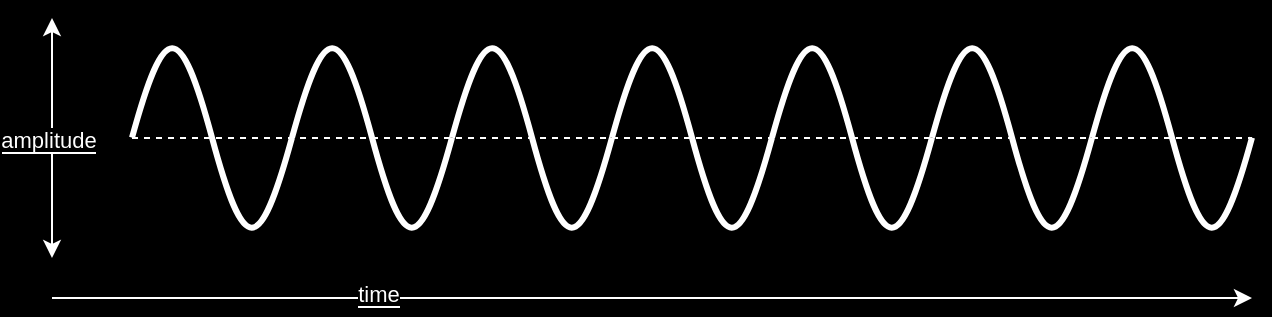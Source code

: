 <mxfile version="12.9.13" type="device" pages="4"><diagram id="P9WUOTsUa2qoaQSdu3tm" name="analog"><mxGraphModel dx="296" dy="227" grid="1" gridSize="10" guides="1" tooltips="1" connect="1" arrows="1" fold="1" page="1" pageScale="1" pageWidth="1100" pageHeight="850" background="#000000" math="0" shadow="0"><root><mxCell id="0"/><mxCell id="1" parent="0"/><mxCell id="4wUJK3XQb9-PSc-ljgVv-2" value="" style="pointerEvents=1;verticalLabelPosition=bottom;shadow=0;dashed=0;align=center;html=1;verticalAlign=top;shape=mxgraph.electrical.waveforms.sine_wave;strokeColor=#FFFFFF;strokeWidth=3;" vertex="1" parent="1"><mxGeometry x="160" y="160" width="80" height="120" as="geometry"/></mxCell><mxCell id="4wUJK3XQb9-PSc-ljgVv-3" value="" style="pointerEvents=1;verticalLabelPosition=bottom;shadow=0;dashed=0;align=center;html=1;verticalAlign=top;shape=mxgraph.electrical.waveforms.sine_wave;strokeColor=#FFFFFF;strokeWidth=3;" vertex="1" parent="1"><mxGeometry x="240" y="160" width="80" height="120" as="geometry"/></mxCell><mxCell id="4wUJK3XQb9-PSc-ljgVv-4" value="" style="pointerEvents=1;verticalLabelPosition=bottom;shadow=0;dashed=0;align=center;html=1;verticalAlign=top;shape=mxgraph.electrical.waveforms.sine_wave;strokeColor=#FFFFFF;strokeWidth=3;" vertex="1" parent="1"><mxGeometry x="320" y="160" width="80" height="120" as="geometry"/></mxCell><mxCell id="4wUJK3XQb9-PSc-ljgVv-5" value="" style="pointerEvents=1;verticalLabelPosition=bottom;shadow=0;dashed=0;align=center;html=1;verticalAlign=top;shape=mxgraph.electrical.waveforms.sine_wave;strokeColor=#FFFFFF;strokeWidth=3;" vertex="1" parent="1"><mxGeometry x="400" y="160" width="80" height="120" as="geometry"/></mxCell><mxCell id="4wUJK3XQb9-PSc-ljgVv-6" value="" style="pointerEvents=1;verticalLabelPosition=bottom;shadow=0;dashed=0;align=center;html=1;verticalAlign=top;shape=mxgraph.electrical.waveforms.sine_wave;strokeColor=#FFFFFF;strokeWidth=3;" vertex="1" parent="1"><mxGeometry x="480" y="160" width="80" height="120" as="geometry"/></mxCell><mxCell id="4wUJK3XQb9-PSc-ljgVv-7" value="" style="pointerEvents=1;verticalLabelPosition=bottom;shadow=0;dashed=0;align=center;html=1;verticalAlign=top;shape=mxgraph.electrical.waveforms.sine_wave;strokeColor=#FFFFFF;strokeWidth=3;" vertex="1" parent="1"><mxGeometry x="560" y="160" width="80" height="120" as="geometry"/></mxCell><mxCell id="4wUJK3XQb9-PSc-ljgVv-8" value="" style="pointerEvents=1;verticalLabelPosition=bottom;shadow=0;dashed=0;align=center;html=1;verticalAlign=top;shape=mxgraph.electrical.waveforms.sine_wave;strokeColor=#FFFFFF;strokeWidth=3;" vertex="1" parent="1"><mxGeometry x="640" y="160" width="80" height="120" as="geometry"/></mxCell><mxCell id="4wUJK3XQb9-PSc-ljgVv-9" value="" style="endArrow=classic;html=1;strokeColor=#FFFFFF;" edge="1" parent="1"><mxGeometry width="50" height="50" relative="1" as="geometry"><mxPoint x="120" y="300" as="sourcePoint"/><mxPoint x="720" y="300" as="targetPoint"/></mxGeometry></mxCell><mxCell id="4wUJK3XQb9-PSc-ljgVv-10" value="&lt;font color=&quot;#ffffff&quot; style=&quot;background-color: rgb(0 , 0 , 0)&quot;&gt;time&lt;/font&gt;" style="edgeLabel;html=1;align=center;verticalAlign=middle;resizable=0;points=[];" vertex="1" connectable="0" parent="4wUJK3XQb9-PSc-ljgVv-9"><mxGeometry x="-0.458" y="2" relative="1" as="geometry"><mxPoint as="offset"/></mxGeometry></mxCell><mxCell id="4wUJK3XQb9-PSc-ljgVv-11" value="" style="endArrow=classic;html=1;strokeColor=#FFFFFF;startArrow=classic;startFill=1;" edge="1" parent="1"><mxGeometry width="50" height="50" relative="1" as="geometry"><mxPoint x="120" y="280" as="sourcePoint"/><mxPoint x="120" y="160" as="targetPoint"/></mxGeometry></mxCell><mxCell id="4wUJK3XQb9-PSc-ljgVv-12" value="&lt;font color=&quot;#ffffff&quot; style=&quot;background-color: rgb(0 , 0 , 0)&quot;&gt;amplitude&lt;/font&gt;" style="edgeLabel;html=1;align=center;verticalAlign=middle;resizable=0;points=[];" vertex="1" connectable="0" parent="4wUJK3XQb9-PSc-ljgVv-11"><mxGeometry x="-0.458" y="2" relative="1" as="geometry"><mxPoint y="-27" as="offset"/></mxGeometry></mxCell><mxCell id="4wUJK3XQb9-PSc-ljgVv-13" value="" style="endArrow=none;html=1;strokeColor=#FFFFFF;endFill=0;dashed=1;" edge="1" parent="1"><mxGeometry width="50" height="50" relative="1" as="geometry"><mxPoint x="160" y="220" as="sourcePoint"/><mxPoint x="720" y="220" as="targetPoint"/></mxGeometry></mxCell></root></mxGraphModel></diagram><diagram name="digital1" id="lPBSYrOm7v6qy6G3WeTW"><mxGraphModel dx="889" dy="680" grid="1" gridSize="10" guides="1" tooltips="1" connect="1" arrows="1" fold="1" page="1" pageScale="1" pageWidth="1100" pageHeight="850" background="#000000" math="0" shadow="0"><root><mxCell id="tKIRIE_l2XGxVsFxJ38E-0"/><mxCell id="tKIRIE_l2XGxVsFxJ38E-1" parent="tKIRIE_l2XGxVsFxJ38E-0"/><mxCell id="rvOrDoJmi7X4EYLoCEBu-0" value="" style="group" vertex="1" connectable="0" parent="tKIRIE_l2XGxVsFxJ38E-1"><mxGeometry x="160" y="160" width="560" height="120" as="geometry"/></mxCell><mxCell id="tKIRIE_l2XGxVsFxJ38E-2" value="" style="pointerEvents=1;verticalLabelPosition=bottom;shadow=0;dashed=0;align=center;html=1;verticalAlign=top;shape=mxgraph.electrical.waveforms.sine_wave;strokeColor=#FFFFFF;strokeWidth=3;opacity=30;" vertex="1" parent="rvOrDoJmi7X4EYLoCEBu-0"><mxGeometry width="80" height="120" as="geometry"/></mxCell><mxCell id="tKIRIE_l2XGxVsFxJ38E-3" value="" style="pointerEvents=1;verticalLabelPosition=bottom;shadow=0;dashed=0;align=center;html=1;verticalAlign=top;shape=mxgraph.electrical.waveforms.sine_wave;strokeColor=#FFFFFF;strokeWidth=3;opacity=30;" vertex="1" parent="rvOrDoJmi7X4EYLoCEBu-0"><mxGeometry x="80" width="80" height="120" as="geometry"/></mxCell><mxCell id="tKIRIE_l2XGxVsFxJ38E-4" value="" style="pointerEvents=1;verticalLabelPosition=bottom;shadow=0;dashed=0;align=center;html=1;verticalAlign=top;shape=mxgraph.electrical.waveforms.sine_wave;strokeColor=#FFFFFF;strokeWidth=3;opacity=30;" vertex="1" parent="rvOrDoJmi7X4EYLoCEBu-0"><mxGeometry x="160" width="80" height="120" as="geometry"/></mxCell><mxCell id="tKIRIE_l2XGxVsFxJ38E-5" value="" style="pointerEvents=1;verticalLabelPosition=bottom;shadow=0;dashed=0;align=center;html=1;verticalAlign=top;shape=mxgraph.electrical.waveforms.sine_wave;strokeColor=#FFFFFF;strokeWidth=3;opacity=30;" vertex="1" parent="rvOrDoJmi7X4EYLoCEBu-0"><mxGeometry x="240" width="80" height="120" as="geometry"/></mxCell><mxCell id="tKIRIE_l2XGxVsFxJ38E-6" value="" style="pointerEvents=1;verticalLabelPosition=bottom;shadow=0;dashed=0;align=center;html=1;verticalAlign=top;shape=mxgraph.electrical.waveforms.sine_wave;strokeColor=#FFFFFF;strokeWidth=3;opacity=30;" vertex="1" parent="rvOrDoJmi7X4EYLoCEBu-0"><mxGeometry x="320" width="80" height="120" as="geometry"/></mxCell><mxCell id="tKIRIE_l2XGxVsFxJ38E-7" value="" style="pointerEvents=1;verticalLabelPosition=bottom;shadow=0;dashed=0;align=center;html=1;verticalAlign=top;shape=mxgraph.electrical.waveforms.sine_wave;strokeColor=#FFFFFF;strokeWidth=3;opacity=30;" vertex="1" parent="rvOrDoJmi7X4EYLoCEBu-0"><mxGeometry x="400" width="80" height="120" as="geometry"/></mxCell><mxCell id="tKIRIE_l2XGxVsFxJ38E-8" value="" style="pointerEvents=1;verticalLabelPosition=bottom;shadow=0;dashed=0;align=center;html=1;verticalAlign=top;shape=mxgraph.electrical.waveforms.sine_wave;strokeColor=#FFFFFF;strokeWidth=3;opacity=30;" vertex="1" parent="rvOrDoJmi7X4EYLoCEBu-0"><mxGeometry x="480" width="80" height="120" as="geometry"/></mxCell><mxCell id="tKIRIE_l2XGxVsFxJ38E-9" value="" style="endArrow=classic;html=1;strokeColor=#FFFFFF;" edge="1" parent="tKIRIE_l2XGxVsFxJ38E-1"><mxGeometry width="50" height="50" relative="1" as="geometry"><mxPoint x="120" y="300" as="sourcePoint"/><mxPoint x="720" y="300" as="targetPoint"/></mxGeometry></mxCell><mxCell id="tKIRIE_l2XGxVsFxJ38E-10" value="&lt;font color=&quot;#ffffff&quot; style=&quot;background-color: rgb(0 , 0 , 0)&quot;&gt;time&lt;/font&gt;" style="edgeLabel;html=1;align=center;verticalAlign=middle;resizable=0;points=[];" vertex="1" connectable="0" parent="tKIRIE_l2XGxVsFxJ38E-9"><mxGeometry x="-0.458" y="2" relative="1" as="geometry"><mxPoint as="offset"/></mxGeometry></mxCell><mxCell id="tKIRIE_l2XGxVsFxJ38E-11" value="" style="endArrow=classic;html=1;strokeColor=#FFFFFF;startArrow=classic;startFill=1;" edge="1" parent="tKIRIE_l2XGxVsFxJ38E-1"><mxGeometry width="50" height="50" relative="1" as="geometry"><mxPoint x="120" y="280" as="sourcePoint"/><mxPoint x="120" y="160" as="targetPoint"/></mxGeometry></mxCell><mxCell id="tKIRIE_l2XGxVsFxJ38E-12" value="&lt;font color=&quot;#ffffff&quot; style=&quot;background-color: rgb(0 , 0 , 0)&quot;&gt;amplitude&lt;/font&gt;" style="edgeLabel;html=1;align=center;verticalAlign=middle;resizable=0;points=[];" vertex="1" connectable="0" parent="tKIRIE_l2XGxVsFxJ38E-11"><mxGeometry x="-0.458" y="2" relative="1" as="geometry"><mxPoint y="-27" as="offset"/></mxGeometry></mxCell><mxCell id="tKIRIE_l2XGxVsFxJ38E-13" value="" style="endArrow=none;html=1;strokeColor=#FFFFFF;endFill=0;dashed=1;" edge="1" parent="tKIRIE_l2XGxVsFxJ38E-1"><mxGeometry width="50" height="50" relative="1" as="geometry"><mxPoint x="160" y="220" as="sourcePoint"/><mxPoint x="720" y="220" as="targetPoint"/></mxGeometry></mxCell><mxCell id="tKIRIE_l2XGxVsFxJ38E-14" value="" style="ellipse;whiteSpace=wrap;html=1;strokeColor=none;strokeWidth=3;" vertex="1" parent="tKIRIE_l2XGxVsFxJ38E-1"><mxGeometry x="160" y="200" width="10" height="10" as="geometry"/></mxCell><mxCell id="tKIRIE_l2XGxVsFxJ38E-17" value="" style="ellipse;whiteSpace=wrap;html=1;strokeColor=none;strokeWidth=3;" vertex="1" parent="tKIRIE_l2XGxVsFxJ38E-1"><mxGeometry x="240" y="200" width="10" height="10" as="geometry"/></mxCell><mxCell id="tKIRIE_l2XGxVsFxJ38E-19" value="" style="ellipse;whiteSpace=wrap;html=1;strokeColor=none;strokeWidth=3;" vertex="1" parent="tKIRIE_l2XGxVsFxJ38E-1"><mxGeometry x="320" y="200" width="10" height="10" as="geometry"/></mxCell><mxCell id="tKIRIE_l2XGxVsFxJ38E-21" value="" style="ellipse;whiteSpace=wrap;html=1;strokeColor=none;strokeWidth=3;" vertex="1" parent="tKIRIE_l2XGxVsFxJ38E-1"><mxGeometry x="400" y="200" width="10" height="10" as="geometry"/></mxCell><mxCell id="tKIRIE_l2XGxVsFxJ38E-23" value="" style="ellipse;whiteSpace=wrap;html=1;strokeColor=none;strokeWidth=3;" vertex="1" parent="tKIRIE_l2XGxVsFxJ38E-1"><mxGeometry x="480" y="200" width="10" height="10" as="geometry"/></mxCell><mxCell id="tKIRIE_l2XGxVsFxJ38E-25" value="" style="ellipse;whiteSpace=wrap;html=1;strokeColor=none;strokeWidth=3;" vertex="1" parent="tKIRIE_l2XGxVsFxJ38E-1"><mxGeometry x="560" y="200" width="10" height="10" as="geometry"/></mxCell><mxCell id="tKIRIE_l2XGxVsFxJ38E-27" value="" style="ellipse;whiteSpace=wrap;html=1;strokeColor=none;strokeWidth=3;" vertex="1" parent="tKIRIE_l2XGxVsFxJ38E-1"><mxGeometry x="640" y="200" width="10" height="10" as="geometry"/></mxCell></root></mxGraphModel></diagram><diagram name="digital2" id="92spCyGHoNRDvl01J9-n"><mxGraphModel dx="889" dy="680" grid="1" gridSize="10" guides="1" tooltips="1" connect="1" arrows="1" fold="1" page="1" pageScale="1" pageWidth="1100" pageHeight="850" background="#000000" math="0" shadow="0"><root><mxCell id="AQXc65nA-BeBRpLcT5g2-0"/><mxCell id="AQXc65nA-BeBRpLcT5g2-1" parent="AQXc65nA-BeBRpLcT5g2-0"/><mxCell id="AQXc65nA-BeBRpLcT5g2-2" value="" style="pointerEvents=1;verticalLabelPosition=bottom;shadow=0;dashed=0;align=center;html=1;verticalAlign=top;shape=mxgraph.electrical.waveforms.sine_wave;strokeColor=#FFFFFF;strokeWidth=3;opacity=30;" vertex="1" parent="AQXc65nA-BeBRpLcT5g2-1"><mxGeometry x="160" y="160" width="80" height="120" as="geometry"/></mxCell><mxCell id="AQXc65nA-BeBRpLcT5g2-3" value="" style="pointerEvents=1;verticalLabelPosition=bottom;shadow=0;dashed=0;align=center;html=1;verticalAlign=top;shape=mxgraph.electrical.waveforms.sine_wave;strokeColor=#FFFFFF;strokeWidth=3;opacity=30;" vertex="1" parent="AQXc65nA-BeBRpLcT5g2-1"><mxGeometry x="240" y="160" width="80" height="120" as="geometry"/></mxCell><mxCell id="AQXc65nA-BeBRpLcT5g2-4" value="" style="pointerEvents=1;verticalLabelPosition=bottom;shadow=0;dashed=0;align=center;html=1;verticalAlign=top;shape=mxgraph.electrical.waveforms.sine_wave;strokeColor=#FFFFFF;strokeWidth=3;opacity=30;" vertex="1" parent="AQXc65nA-BeBRpLcT5g2-1"><mxGeometry x="320" y="160" width="80" height="120" as="geometry"/></mxCell><mxCell id="AQXc65nA-BeBRpLcT5g2-5" value="" style="pointerEvents=1;verticalLabelPosition=bottom;shadow=0;dashed=0;align=center;html=1;verticalAlign=top;shape=mxgraph.electrical.waveforms.sine_wave;strokeColor=#FFFFFF;strokeWidth=3;opacity=30;" vertex="1" parent="AQXc65nA-BeBRpLcT5g2-1"><mxGeometry x="400" y="160" width="80" height="120" as="geometry"/></mxCell><mxCell id="AQXc65nA-BeBRpLcT5g2-6" value="" style="pointerEvents=1;verticalLabelPosition=bottom;shadow=0;dashed=0;align=center;html=1;verticalAlign=top;shape=mxgraph.electrical.waveforms.sine_wave;strokeColor=#FFFFFF;strokeWidth=3;opacity=30;" vertex="1" parent="AQXc65nA-BeBRpLcT5g2-1"><mxGeometry x="480" y="160" width="80" height="120" as="geometry"/></mxCell><mxCell id="AQXc65nA-BeBRpLcT5g2-7" value="" style="pointerEvents=1;verticalLabelPosition=bottom;shadow=0;dashed=0;align=center;html=1;verticalAlign=top;shape=mxgraph.electrical.waveforms.sine_wave;strokeColor=#FFFFFF;strokeWidth=3;opacity=30;" vertex="1" parent="AQXc65nA-BeBRpLcT5g2-1"><mxGeometry x="560" y="160" width="80" height="120" as="geometry"/></mxCell><mxCell id="AQXc65nA-BeBRpLcT5g2-8" value="" style="pointerEvents=1;verticalLabelPosition=bottom;shadow=0;dashed=0;align=center;html=1;verticalAlign=top;shape=mxgraph.electrical.waveforms.sine_wave;strokeColor=#FFFFFF;strokeWidth=3;opacity=30;" vertex="1" parent="AQXc65nA-BeBRpLcT5g2-1"><mxGeometry x="640" y="160" width="80" height="120" as="geometry"/></mxCell><mxCell id="AQXc65nA-BeBRpLcT5g2-9" value="" style="endArrow=classic;html=1;strokeColor=#FFFFFF;" edge="1" parent="AQXc65nA-BeBRpLcT5g2-1"><mxGeometry width="50" height="50" relative="1" as="geometry"><mxPoint x="120" y="300" as="sourcePoint"/><mxPoint x="720" y="300" as="targetPoint"/></mxGeometry></mxCell><mxCell id="AQXc65nA-BeBRpLcT5g2-10" value="&lt;font color=&quot;#ffffff&quot; style=&quot;background-color: rgb(0 , 0 , 0)&quot;&gt;time&lt;/font&gt;" style="edgeLabel;html=1;align=center;verticalAlign=middle;resizable=0;points=[];" vertex="1" connectable="0" parent="AQXc65nA-BeBRpLcT5g2-9"><mxGeometry x="-0.458" y="2" relative="1" as="geometry"><mxPoint as="offset"/></mxGeometry></mxCell><mxCell id="AQXc65nA-BeBRpLcT5g2-11" value="" style="endArrow=classic;html=1;strokeColor=#FFFFFF;startArrow=classic;startFill=1;" edge="1" parent="AQXc65nA-BeBRpLcT5g2-1"><mxGeometry width="50" height="50" relative="1" as="geometry"><mxPoint x="120" y="280" as="sourcePoint"/><mxPoint x="120" y="160" as="targetPoint"/></mxGeometry></mxCell><mxCell id="AQXc65nA-BeBRpLcT5g2-12" value="&lt;font color=&quot;#ffffff&quot; style=&quot;background-color: rgb(0 , 0 , 0)&quot;&gt;amplitude&lt;/font&gt;" style="edgeLabel;html=1;align=center;verticalAlign=middle;resizable=0;points=[];" vertex="1" connectable="0" parent="AQXc65nA-BeBRpLcT5g2-11"><mxGeometry x="-0.458" y="2" relative="1" as="geometry"><mxPoint y="-27" as="offset"/></mxGeometry></mxCell><mxCell id="AQXc65nA-BeBRpLcT5g2-13" value="" style="endArrow=none;html=1;strokeColor=#FFFFFF;endFill=0;dashed=1;" edge="1" parent="AQXc65nA-BeBRpLcT5g2-1"><mxGeometry width="50" height="50" relative="1" as="geometry"><mxPoint x="160" y="220" as="sourcePoint"/><mxPoint x="720" y="220" as="targetPoint"/></mxGeometry></mxCell><mxCell id="AQXc65nA-BeBRpLcT5g2-14" value="" style="ellipse;whiteSpace=wrap;html=1;strokeColor=none;strokeWidth=3;" vertex="1" parent="AQXc65nA-BeBRpLcT5g2-1"><mxGeometry x="160" y="200" width="10" height="10" as="geometry"/></mxCell><mxCell id="AQXc65nA-BeBRpLcT5g2-15" value="" style="ellipse;whiteSpace=wrap;html=1;strokeColor=none;strokeWidth=3;" vertex="1" parent="AQXc65nA-BeBRpLcT5g2-1"><mxGeometry x="200" y="230" width="10" height="10" as="geometry"/></mxCell><mxCell id="AQXc65nA-BeBRpLcT5g2-16" value="" style="ellipse;whiteSpace=wrap;html=1;strokeColor=none;strokeWidth=3;" vertex="1" parent="AQXc65nA-BeBRpLcT5g2-1"><mxGeometry x="240" y="200" width="10" height="10" as="geometry"/></mxCell><mxCell id="AQXc65nA-BeBRpLcT5g2-17" value="" style="ellipse;whiteSpace=wrap;html=1;strokeColor=none;strokeWidth=3;" vertex="1" parent="AQXc65nA-BeBRpLcT5g2-1"><mxGeometry x="280" y="230" width="10" height="10" as="geometry"/></mxCell><mxCell id="AQXc65nA-BeBRpLcT5g2-18" value="" style="ellipse;whiteSpace=wrap;html=1;strokeColor=none;strokeWidth=3;" vertex="1" parent="AQXc65nA-BeBRpLcT5g2-1"><mxGeometry x="320" y="200" width="10" height="10" as="geometry"/></mxCell><mxCell id="AQXc65nA-BeBRpLcT5g2-19" value="" style="ellipse;whiteSpace=wrap;html=1;strokeColor=none;strokeWidth=3;" vertex="1" parent="AQXc65nA-BeBRpLcT5g2-1"><mxGeometry x="360" y="230" width="10" height="10" as="geometry"/></mxCell><mxCell id="AQXc65nA-BeBRpLcT5g2-20" value="" style="ellipse;whiteSpace=wrap;html=1;strokeColor=none;strokeWidth=3;" vertex="1" parent="AQXc65nA-BeBRpLcT5g2-1"><mxGeometry x="400" y="200" width="10" height="10" as="geometry"/></mxCell><mxCell id="AQXc65nA-BeBRpLcT5g2-21" value="" style="ellipse;whiteSpace=wrap;html=1;strokeColor=none;strokeWidth=3;" vertex="1" parent="AQXc65nA-BeBRpLcT5g2-1"><mxGeometry x="440" y="230" width="10" height="10" as="geometry"/></mxCell><mxCell id="AQXc65nA-BeBRpLcT5g2-22" value="" style="ellipse;whiteSpace=wrap;html=1;strokeColor=none;strokeWidth=3;" vertex="1" parent="AQXc65nA-BeBRpLcT5g2-1"><mxGeometry x="480" y="200" width="10" height="10" as="geometry"/></mxCell><mxCell id="AQXc65nA-BeBRpLcT5g2-23" value="" style="ellipse;whiteSpace=wrap;html=1;strokeColor=none;strokeWidth=3;" vertex="1" parent="AQXc65nA-BeBRpLcT5g2-1"><mxGeometry x="520" y="230" width="10" height="10" as="geometry"/></mxCell><mxCell id="AQXc65nA-BeBRpLcT5g2-24" value="" style="ellipse;whiteSpace=wrap;html=1;strokeColor=none;strokeWidth=3;" vertex="1" parent="AQXc65nA-BeBRpLcT5g2-1"><mxGeometry x="560" y="200" width="10" height="10" as="geometry"/></mxCell><mxCell id="AQXc65nA-BeBRpLcT5g2-25" value="" style="ellipse;whiteSpace=wrap;html=1;strokeColor=none;strokeWidth=3;" vertex="1" parent="AQXc65nA-BeBRpLcT5g2-1"><mxGeometry x="600" y="230" width="10" height="10" as="geometry"/></mxCell><mxCell id="AQXc65nA-BeBRpLcT5g2-26" value="" style="ellipse;whiteSpace=wrap;html=1;strokeColor=none;strokeWidth=3;" vertex="1" parent="AQXc65nA-BeBRpLcT5g2-1"><mxGeometry x="640" y="200" width="10" height="10" as="geometry"/></mxCell><mxCell id="AQXc65nA-BeBRpLcT5g2-27" value="" style="ellipse;whiteSpace=wrap;html=1;strokeColor=none;strokeWidth=3;" vertex="1" parent="AQXc65nA-BeBRpLcT5g2-1"><mxGeometry x="680" y="230" width="10" height="10" as="geometry"/></mxCell></root></mxGraphModel></diagram><diagram name="digital3" id="Hqa3T6omkTuRE2_uwV0C"><mxGraphModel dx="613" dy="469" grid="1" gridSize="10" guides="1" tooltips="1" connect="1" arrows="1" fold="1" page="1" pageScale="1" pageWidth="1100" pageHeight="850" background="#000000" math="0" shadow="0"><root><mxCell id="N_GqW7RMxNBbfv8JwcGO-0"/><mxCell id="N_GqW7RMxNBbfv8JwcGO-1" parent="N_GqW7RMxNBbfv8JwcGO-0"/><mxCell id="N_GqW7RMxNBbfv8JwcGO-2" value="" style="pointerEvents=1;verticalLabelPosition=bottom;shadow=0;dashed=0;align=center;html=1;verticalAlign=top;shape=mxgraph.electrical.waveforms.sine_wave;strokeColor=#FFFFFF;strokeWidth=3;opacity=30;" vertex="1" parent="N_GqW7RMxNBbfv8JwcGO-1"><mxGeometry x="160" y="160" width="80" height="120" as="geometry"/></mxCell><mxCell id="N_GqW7RMxNBbfv8JwcGO-3" value="" style="pointerEvents=1;verticalLabelPosition=bottom;shadow=0;dashed=0;align=center;html=1;verticalAlign=top;shape=mxgraph.electrical.waveforms.sine_wave;strokeColor=#FFFFFF;strokeWidth=3;opacity=30;" vertex="1" parent="N_GqW7RMxNBbfv8JwcGO-1"><mxGeometry x="240" y="160" width="80" height="120" as="geometry"/></mxCell><mxCell id="N_GqW7RMxNBbfv8JwcGO-4" value="" style="pointerEvents=1;verticalLabelPosition=bottom;shadow=0;dashed=0;align=center;html=1;verticalAlign=top;shape=mxgraph.electrical.waveforms.sine_wave;strokeColor=#FFFFFF;strokeWidth=3;opacity=30;" vertex="1" parent="N_GqW7RMxNBbfv8JwcGO-1"><mxGeometry x="320" y="160" width="80" height="120" as="geometry"/></mxCell><mxCell id="N_GqW7RMxNBbfv8JwcGO-5" value="" style="pointerEvents=1;verticalLabelPosition=bottom;shadow=0;dashed=0;align=center;html=1;verticalAlign=top;shape=mxgraph.electrical.waveforms.sine_wave;strokeColor=#FFFFFF;strokeWidth=3;opacity=30;" vertex="1" parent="N_GqW7RMxNBbfv8JwcGO-1"><mxGeometry x="400" y="160" width="80" height="120" as="geometry"/></mxCell><mxCell id="N_GqW7RMxNBbfv8JwcGO-6" value="" style="pointerEvents=1;verticalLabelPosition=bottom;shadow=0;dashed=0;align=center;html=1;verticalAlign=top;shape=mxgraph.electrical.waveforms.sine_wave;strokeColor=#FFFFFF;strokeWidth=3;opacity=30;" vertex="1" parent="N_GqW7RMxNBbfv8JwcGO-1"><mxGeometry x="480" y="160" width="80" height="120" as="geometry"/></mxCell><mxCell id="N_GqW7RMxNBbfv8JwcGO-7" value="" style="pointerEvents=1;verticalLabelPosition=bottom;shadow=0;dashed=0;align=center;html=1;verticalAlign=top;shape=mxgraph.electrical.waveforms.sine_wave;strokeColor=#FFFFFF;strokeWidth=3;opacity=30;" vertex="1" parent="N_GqW7RMxNBbfv8JwcGO-1"><mxGeometry x="560" y="160" width="80" height="120" as="geometry"/></mxCell><mxCell id="N_GqW7RMxNBbfv8JwcGO-8" value="" style="pointerEvents=1;verticalLabelPosition=bottom;shadow=0;dashed=0;align=center;html=1;verticalAlign=top;shape=mxgraph.electrical.waveforms.sine_wave;strokeColor=#FFFFFF;strokeWidth=3;opacity=30;" vertex="1" parent="N_GqW7RMxNBbfv8JwcGO-1"><mxGeometry x="640" y="160" width="80" height="120" as="geometry"/></mxCell><mxCell id="N_GqW7RMxNBbfv8JwcGO-9" value="" style="endArrow=classic;html=1;strokeColor=#FFFFFF;" edge="1" parent="N_GqW7RMxNBbfv8JwcGO-1"><mxGeometry width="50" height="50" relative="1" as="geometry"><mxPoint x="120" y="300" as="sourcePoint"/><mxPoint x="720" y="300" as="targetPoint"/></mxGeometry></mxCell><mxCell id="N_GqW7RMxNBbfv8JwcGO-10" value="&lt;font color=&quot;#ffffff&quot; style=&quot;background-color: rgb(0 , 0 , 0)&quot;&gt;time&lt;/font&gt;" style="edgeLabel;html=1;align=center;verticalAlign=middle;resizable=0;points=[];" vertex="1" connectable="0" parent="N_GqW7RMxNBbfv8JwcGO-9"><mxGeometry x="-0.458" y="2" relative="1" as="geometry"><mxPoint as="offset"/></mxGeometry></mxCell><mxCell id="N_GqW7RMxNBbfv8JwcGO-11" value="" style="endArrow=classic;html=1;strokeColor=#FFFFFF;startArrow=classic;startFill=1;" edge="1" parent="N_GqW7RMxNBbfv8JwcGO-1"><mxGeometry width="50" height="50" relative="1" as="geometry"><mxPoint x="120" y="280" as="sourcePoint"/><mxPoint x="120" y="160" as="targetPoint"/></mxGeometry></mxCell><mxCell id="N_GqW7RMxNBbfv8JwcGO-12" value="&lt;font color=&quot;#ffffff&quot; style=&quot;background-color: rgb(0 , 0 , 0)&quot;&gt;amplitude&lt;/font&gt;" style="edgeLabel;html=1;align=center;verticalAlign=middle;resizable=0;points=[];" vertex="1" connectable="0" parent="N_GqW7RMxNBbfv8JwcGO-11"><mxGeometry x="-0.458" y="2" relative="1" as="geometry"><mxPoint y="-27" as="offset"/></mxGeometry></mxCell><mxCell id="N_GqW7RMxNBbfv8JwcGO-13" value="" style="endArrow=none;html=1;strokeColor=#FFFFFF;endFill=0;dashed=1;" edge="1" parent="N_GqW7RMxNBbfv8JwcGO-1"><mxGeometry width="50" height="50" relative="1" as="geometry"><mxPoint x="160" y="220" as="sourcePoint"/><mxPoint x="720" y="220" as="targetPoint"/></mxGeometry></mxCell><mxCell id="N_GqW7RMxNBbfv8JwcGO-14" value="" style="ellipse;whiteSpace=wrap;html=1;strokeColor=none;strokeWidth=3;" vertex="1" parent="N_GqW7RMxNBbfv8JwcGO-1"><mxGeometry x="160" y="200" width="10" height="10" as="geometry"/></mxCell><mxCell id="N_GqW7RMxNBbfv8JwcGO-15" value="" style="ellipse;whiteSpace=wrap;html=1;strokeColor=none;strokeWidth=3;" vertex="1" parent="N_GqW7RMxNBbfv8JwcGO-1"><mxGeometry x="200" y="230" width="10" height="10" as="geometry"/></mxCell><mxCell id="N_GqW7RMxNBbfv8JwcGO-16" value="" style="ellipse;whiteSpace=wrap;html=1;strokeColor=none;strokeWidth=3;" vertex="1" parent="N_GqW7RMxNBbfv8JwcGO-1"><mxGeometry x="240" y="200" width="10" height="10" as="geometry"/></mxCell><mxCell id="N_GqW7RMxNBbfv8JwcGO-17" value="" style="ellipse;whiteSpace=wrap;html=1;strokeColor=none;strokeWidth=3;" vertex="1" parent="N_GqW7RMxNBbfv8JwcGO-1"><mxGeometry x="280" y="230" width="10" height="10" as="geometry"/></mxCell><mxCell id="N_GqW7RMxNBbfv8JwcGO-18" value="" style="ellipse;whiteSpace=wrap;html=1;strokeColor=none;strokeWidth=3;" vertex="1" parent="N_GqW7RMxNBbfv8JwcGO-1"><mxGeometry x="320" y="200" width="10" height="10" as="geometry"/></mxCell><mxCell id="N_GqW7RMxNBbfv8JwcGO-19" value="" style="ellipse;whiteSpace=wrap;html=1;strokeColor=none;strokeWidth=3;" vertex="1" parent="N_GqW7RMxNBbfv8JwcGO-1"><mxGeometry x="360" y="230" width="10" height="10" as="geometry"/></mxCell><mxCell id="N_GqW7RMxNBbfv8JwcGO-20" value="" style="ellipse;whiteSpace=wrap;html=1;strokeColor=none;strokeWidth=3;" vertex="1" parent="N_GqW7RMxNBbfv8JwcGO-1"><mxGeometry x="400" y="200" width="10" height="10" as="geometry"/></mxCell><mxCell id="N_GqW7RMxNBbfv8JwcGO-21" value="" style="ellipse;whiteSpace=wrap;html=1;strokeColor=none;strokeWidth=3;" vertex="1" parent="N_GqW7RMxNBbfv8JwcGO-1"><mxGeometry x="440" y="230" width="10" height="10" as="geometry"/></mxCell><mxCell id="N_GqW7RMxNBbfv8JwcGO-22" value="" style="ellipse;whiteSpace=wrap;html=1;strokeColor=none;strokeWidth=3;" vertex="1" parent="N_GqW7RMxNBbfv8JwcGO-1"><mxGeometry x="480" y="200" width="10" height="10" as="geometry"/></mxCell><mxCell id="N_GqW7RMxNBbfv8JwcGO-23" value="" style="ellipse;whiteSpace=wrap;html=1;strokeColor=none;strokeWidth=3;" vertex="1" parent="N_GqW7RMxNBbfv8JwcGO-1"><mxGeometry x="520" y="230" width="10" height="10" as="geometry"/></mxCell><mxCell id="N_GqW7RMxNBbfv8JwcGO-24" value="" style="ellipse;whiteSpace=wrap;html=1;strokeColor=none;strokeWidth=3;" vertex="1" parent="N_GqW7RMxNBbfv8JwcGO-1"><mxGeometry x="560" y="200" width="10" height="10" as="geometry"/></mxCell><mxCell id="N_GqW7RMxNBbfv8JwcGO-25" value="" style="ellipse;whiteSpace=wrap;html=1;strokeColor=none;strokeWidth=3;" vertex="1" parent="N_GqW7RMxNBbfv8JwcGO-1"><mxGeometry x="600" y="230" width="10" height="10" as="geometry"/></mxCell><mxCell id="N_GqW7RMxNBbfv8JwcGO-26" value="" style="ellipse;whiteSpace=wrap;html=1;strokeColor=none;strokeWidth=3;" vertex="1" parent="N_GqW7RMxNBbfv8JwcGO-1"><mxGeometry x="640" y="200" width="10" height="10" as="geometry"/></mxCell><mxCell id="N_GqW7RMxNBbfv8JwcGO-27" value="" style="ellipse;whiteSpace=wrap;html=1;strokeColor=none;strokeWidth=3;" vertex="1" parent="N_GqW7RMxNBbfv8JwcGO-1"><mxGeometry x="680" y="230" width="10" height="10" as="geometry"/></mxCell><mxCell id="N_GqW7RMxNBbfv8JwcGO-28" value="" style="ellipse;whiteSpace=wrap;html=1;strokeColor=none;strokeWidth=3;" vertex="1" parent="N_GqW7RMxNBbfv8JwcGO-1"><mxGeometry x="180" y="173" width="10" height="10" as="geometry"/></mxCell><mxCell id="N_GqW7RMxNBbfv8JwcGO-29" value="" style="ellipse;whiteSpace=wrap;html=1;strokeColor=none;strokeWidth=3;" vertex="1" parent="N_GqW7RMxNBbfv8JwcGO-1"><mxGeometry x="260" y="173" width="10" height="10" as="geometry"/></mxCell><mxCell id="N_GqW7RMxNBbfv8JwcGO-30" value="" style="ellipse;whiteSpace=wrap;html=1;strokeColor=none;strokeWidth=3;" vertex="1" parent="N_GqW7RMxNBbfv8JwcGO-1"><mxGeometry x="340" y="173" width="10" height="10" as="geometry"/></mxCell><mxCell id="N_GqW7RMxNBbfv8JwcGO-31" value="" style="ellipse;whiteSpace=wrap;html=1;strokeColor=none;strokeWidth=3;" vertex="1" parent="N_GqW7RMxNBbfv8JwcGO-1"><mxGeometry x="420" y="173" width="10" height="10" as="geometry"/></mxCell><mxCell id="N_GqW7RMxNBbfv8JwcGO-32" value="" style="ellipse;whiteSpace=wrap;html=1;strokeColor=none;strokeWidth=3;" vertex="1" parent="N_GqW7RMxNBbfv8JwcGO-1"><mxGeometry x="500" y="173" width="10" height="10" as="geometry"/></mxCell><mxCell id="N_GqW7RMxNBbfv8JwcGO-33" value="" style="ellipse;whiteSpace=wrap;html=1;strokeColor=none;strokeWidth=3;" vertex="1" parent="N_GqW7RMxNBbfv8JwcGO-1"><mxGeometry x="580" y="173" width="10" height="10" as="geometry"/></mxCell><mxCell id="N_GqW7RMxNBbfv8JwcGO-34" value="" style="ellipse;whiteSpace=wrap;html=1;strokeColor=none;strokeWidth=3;" vertex="1" parent="N_GqW7RMxNBbfv8JwcGO-1"><mxGeometry x="660" y="173" width="10" height="10" as="geometry"/></mxCell><mxCell id="N_GqW7RMxNBbfv8JwcGO-35" value="" style="ellipse;whiteSpace=wrap;html=1;strokeColor=none;strokeWidth=3;" vertex="1" parent="N_GqW7RMxNBbfv8JwcGO-1"><mxGeometry x="220" y="255" width="10" height="10" as="geometry"/></mxCell><mxCell id="N_GqW7RMxNBbfv8JwcGO-36" value="" style="ellipse;whiteSpace=wrap;html=1;strokeColor=none;strokeWidth=3;" vertex="1" parent="N_GqW7RMxNBbfv8JwcGO-1"><mxGeometry x="300" y="255" width="10" height="10" as="geometry"/></mxCell><mxCell id="N_GqW7RMxNBbfv8JwcGO-37" value="" style="ellipse;whiteSpace=wrap;html=1;strokeColor=none;strokeWidth=3;" vertex="1" parent="N_GqW7RMxNBbfv8JwcGO-1"><mxGeometry x="380" y="255" width="10" height="10" as="geometry"/></mxCell><mxCell id="N_GqW7RMxNBbfv8JwcGO-38" value="" style="ellipse;whiteSpace=wrap;html=1;strokeColor=none;strokeWidth=3;" vertex="1" parent="N_GqW7RMxNBbfv8JwcGO-1"><mxGeometry x="460" y="255" width="10" height="10" as="geometry"/></mxCell><mxCell id="N_GqW7RMxNBbfv8JwcGO-39" value="" style="ellipse;whiteSpace=wrap;html=1;strokeColor=none;strokeWidth=3;" vertex="1" parent="N_GqW7RMxNBbfv8JwcGO-1"><mxGeometry x="540" y="255" width="10" height="10" as="geometry"/></mxCell><mxCell id="N_GqW7RMxNBbfv8JwcGO-40" value="" style="ellipse;whiteSpace=wrap;html=1;strokeColor=none;strokeWidth=3;" vertex="1" parent="N_GqW7RMxNBbfv8JwcGO-1"><mxGeometry x="620" y="255" width="10" height="10" as="geometry"/></mxCell><mxCell id="N_GqW7RMxNBbfv8JwcGO-41" value="" style="ellipse;whiteSpace=wrap;html=1;strokeColor=none;strokeWidth=3;" vertex="1" parent="N_GqW7RMxNBbfv8JwcGO-1"><mxGeometry x="700" y="255" width="10" height="10" as="geometry"/></mxCell><mxCell id="hBC-PSu8LZb2-WOfpkQY-0" value="" style="ellipse;whiteSpace=wrap;html=1;strokeColor=none;strokeWidth=3;" vertex="1" parent="N_GqW7RMxNBbfv8JwcGO-1"><mxGeometry x="190" y="203" width="10" height="10" as="geometry"/></mxCell><mxCell id="hBC-PSu8LZb2-WOfpkQY-1" value="" style="ellipse;whiteSpace=wrap;html=1;strokeColor=none;strokeWidth=3;" vertex="1" parent="N_GqW7RMxNBbfv8JwcGO-1"><mxGeometry x="270" y="203" width="10" height="10" as="geometry"/></mxCell><mxCell id="hBC-PSu8LZb2-WOfpkQY-2" value="" style="ellipse;whiteSpace=wrap;html=1;strokeColor=none;strokeWidth=3;" vertex="1" parent="N_GqW7RMxNBbfv8JwcGO-1"><mxGeometry x="350" y="203" width="10" height="10" as="geometry"/></mxCell><mxCell id="hBC-PSu8LZb2-WOfpkQY-3" value="" style="ellipse;whiteSpace=wrap;html=1;strokeColor=none;strokeWidth=3;" vertex="1" parent="N_GqW7RMxNBbfv8JwcGO-1"><mxGeometry x="430" y="203" width="10" height="10" as="geometry"/></mxCell><mxCell id="hBC-PSu8LZb2-WOfpkQY-4" value="" style="ellipse;whiteSpace=wrap;html=1;strokeColor=none;strokeWidth=3;" vertex="1" parent="N_GqW7RMxNBbfv8JwcGO-1"><mxGeometry x="510" y="203" width="10" height="10" as="geometry"/></mxCell><mxCell id="hBC-PSu8LZb2-WOfpkQY-5" value="" style="ellipse;whiteSpace=wrap;html=1;strokeColor=none;strokeWidth=3;" vertex="1" parent="N_GqW7RMxNBbfv8JwcGO-1"><mxGeometry x="590" y="203" width="10" height="10" as="geometry"/></mxCell><mxCell id="hBC-PSu8LZb2-WOfpkQY-6" value="" style="ellipse;whiteSpace=wrap;html=1;strokeColor=none;strokeWidth=3;" vertex="1" parent="N_GqW7RMxNBbfv8JwcGO-1"><mxGeometry x="670" y="203" width="10" height="10" as="geometry"/></mxCell><mxCell id="hBC-PSu8LZb2-WOfpkQY-7" value="" style="ellipse;whiteSpace=wrap;html=1;strokeColor=none;strokeWidth=3;" vertex="1" parent="N_GqW7RMxNBbfv8JwcGO-1"><mxGeometry x="210" y="256" width="10" height="10" as="geometry"/></mxCell><mxCell id="hBC-PSu8LZb2-WOfpkQY-8" value="" style="ellipse;whiteSpace=wrap;html=1;strokeColor=none;strokeWidth=3;" vertex="1" parent="N_GqW7RMxNBbfv8JwcGO-1"><mxGeometry x="290" y="256" width="10" height="10" as="geometry"/></mxCell><mxCell id="hBC-PSu8LZb2-WOfpkQY-9" value="" style="ellipse;whiteSpace=wrap;html=1;strokeColor=none;strokeWidth=3;" vertex="1" parent="N_GqW7RMxNBbfv8JwcGO-1"><mxGeometry x="370" y="256" width="10" height="10" as="geometry"/></mxCell><mxCell id="hBC-PSu8LZb2-WOfpkQY-10" value="" style="ellipse;whiteSpace=wrap;html=1;strokeColor=none;strokeWidth=3;" vertex="1" parent="N_GqW7RMxNBbfv8JwcGO-1"><mxGeometry x="450" y="256" width="10" height="10" as="geometry"/></mxCell><mxCell id="hBC-PSu8LZb2-WOfpkQY-11" value="" style="ellipse;whiteSpace=wrap;html=1;strokeColor=none;strokeWidth=3;" vertex="1" parent="N_GqW7RMxNBbfv8JwcGO-1"><mxGeometry x="530" y="256" width="10" height="10" as="geometry"/></mxCell><mxCell id="hBC-PSu8LZb2-WOfpkQY-12" value="" style="ellipse;whiteSpace=wrap;html=1;strokeColor=none;strokeWidth=3;" vertex="1" parent="N_GqW7RMxNBbfv8JwcGO-1"><mxGeometry x="610" y="256" width="10" height="10" as="geometry"/></mxCell><mxCell id="hBC-PSu8LZb2-WOfpkQY-13" value="" style="ellipse;whiteSpace=wrap;html=1;strokeColor=none;strokeWidth=3;" vertex="1" parent="N_GqW7RMxNBbfv8JwcGO-1"><mxGeometry x="690" y="256" width="10" height="10" as="geometry"/></mxCell><mxCell id="hBC-PSu8LZb2-WOfpkQY-14" value="" style="ellipse;whiteSpace=wrap;html=1;strokeColor=none;strokeWidth=3;" vertex="1" parent="N_GqW7RMxNBbfv8JwcGO-1"><mxGeometry x="170" y="174" width="10" height="10" as="geometry"/></mxCell><mxCell id="hBC-PSu8LZb2-WOfpkQY-15" value="" style="ellipse;whiteSpace=wrap;html=1;strokeColor=none;strokeWidth=3;" vertex="1" parent="N_GqW7RMxNBbfv8JwcGO-1"><mxGeometry x="250" y="174" width="10" height="10" as="geometry"/></mxCell><mxCell id="hBC-PSu8LZb2-WOfpkQY-16" value="" style="ellipse;whiteSpace=wrap;html=1;strokeColor=none;strokeWidth=3;" vertex="1" parent="N_GqW7RMxNBbfv8JwcGO-1"><mxGeometry x="330" y="174" width="10" height="10" as="geometry"/></mxCell><mxCell id="hBC-PSu8LZb2-WOfpkQY-17" value="" style="ellipse;whiteSpace=wrap;html=1;strokeColor=none;strokeWidth=3;" vertex="1" parent="N_GqW7RMxNBbfv8JwcGO-1"><mxGeometry x="410" y="174" width="10" height="10" as="geometry"/></mxCell><mxCell id="hBC-PSu8LZb2-WOfpkQY-18" value="" style="ellipse;whiteSpace=wrap;html=1;strokeColor=none;strokeWidth=3;" vertex="1" parent="N_GqW7RMxNBbfv8JwcGO-1"><mxGeometry x="490" y="174" width="10" height="10" as="geometry"/></mxCell><mxCell id="hBC-PSu8LZb2-WOfpkQY-19" value="" style="ellipse;whiteSpace=wrap;html=1;strokeColor=none;strokeWidth=3;" vertex="1" parent="N_GqW7RMxNBbfv8JwcGO-1"><mxGeometry x="570" y="174" width="10" height="10" as="geometry"/></mxCell><mxCell id="hBC-PSu8LZb2-WOfpkQY-20" value="" style="ellipse;whiteSpace=wrap;html=1;strokeColor=none;strokeWidth=3;" vertex="1" parent="N_GqW7RMxNBbfv8JwcGO-1"><mxGeometry x="650" y="174" width="10" height="10" as="geometry"/></mxCell><mxCell id="hBC-PSu8LZb2-WOfpkQY-21" value="" style="ellipse;whiteSpace=wrap;html=1;strokeColor=none;strokeWidth=3;" vertex="1" parent="N_GqW7RMxNBbfv8JwcGO-1"><mxGeometry x="230" y="230" width="10" height="10" as="geometry"/></mxCell><mxCell id="hBC-PSu8LZb2-WOfpkQY-22" value="" style="ellipse;whiteSpace=wrap;html=1;strokeColor=none;strokeWidth=3;" vertex="1" parent="N_GqW7RMxNBbfv8JwcGO-1"><mxGeometry x="310" y="230" width="10" height="10" as="geometry"/></mxCell><mxCell id="hBC-PSu8LZb2-WOfpkQY-23" value="" style="ellipse;whiteSpace=wrap;html=1;strokeColor=none;strokeWidth=3;" vertex="1" parent="N_GqW7RMxNBbfv8JwcGO-1"><mxGeometry x="390" y="230" width="10" height="10" as="geometry"/></mxCell><mxCell id="hBC-PSu8LZb2-WOfpkQY-24" value="" style="ellipse;whiteSpace=wrap;html=1;strokeColor=none;strokeWidth=3;" vertex="1" parent="N_GqW7RMxNBbfv8JwcGO-1"><mxGeometry x="470" y="230" width="10" height="10" as="geometry"/></mxCell><mxCell id="hBC-PSu8LZb2-WOfpkQY-25" value="" style="ellipse;whiteSpace=wrap;html=1;strokeColor=none;strokeWidth=3;" vertex="1" parent="N_GqW7RMxNBbfv8JwcGO-1"><mxGeometry x="550" y="230" width="10" height="10" as="geometry"/></mxCell><mxCell id="hBC-PSu8LZb2-WOfpkQY-26" value="" style="ellipse;whiteSpace=wrap;html=1;strokeColor=none;strokeWidth=3;" vertex="1" parent="N_GqW7RMxNBbfv8JwcGO-1"><mxGeometry x="630" y="230" width="10" height="10" as="geometry"/></mxCell><mxCell id="hBC-PSu8LZb2-WOfpkQY-27" value="" style="ellipse;whiteSpace=wrap;html=1;strokeColor=none;strokeWidth=3;" vertex="1" parent="N_GqW7RMxNBbfv8JwcGO-1"><mxGeometry x="710" y="230" width="10" height="10" as="geometry"/></mxCell></root></mxGraphModel></diagram></mxfile>